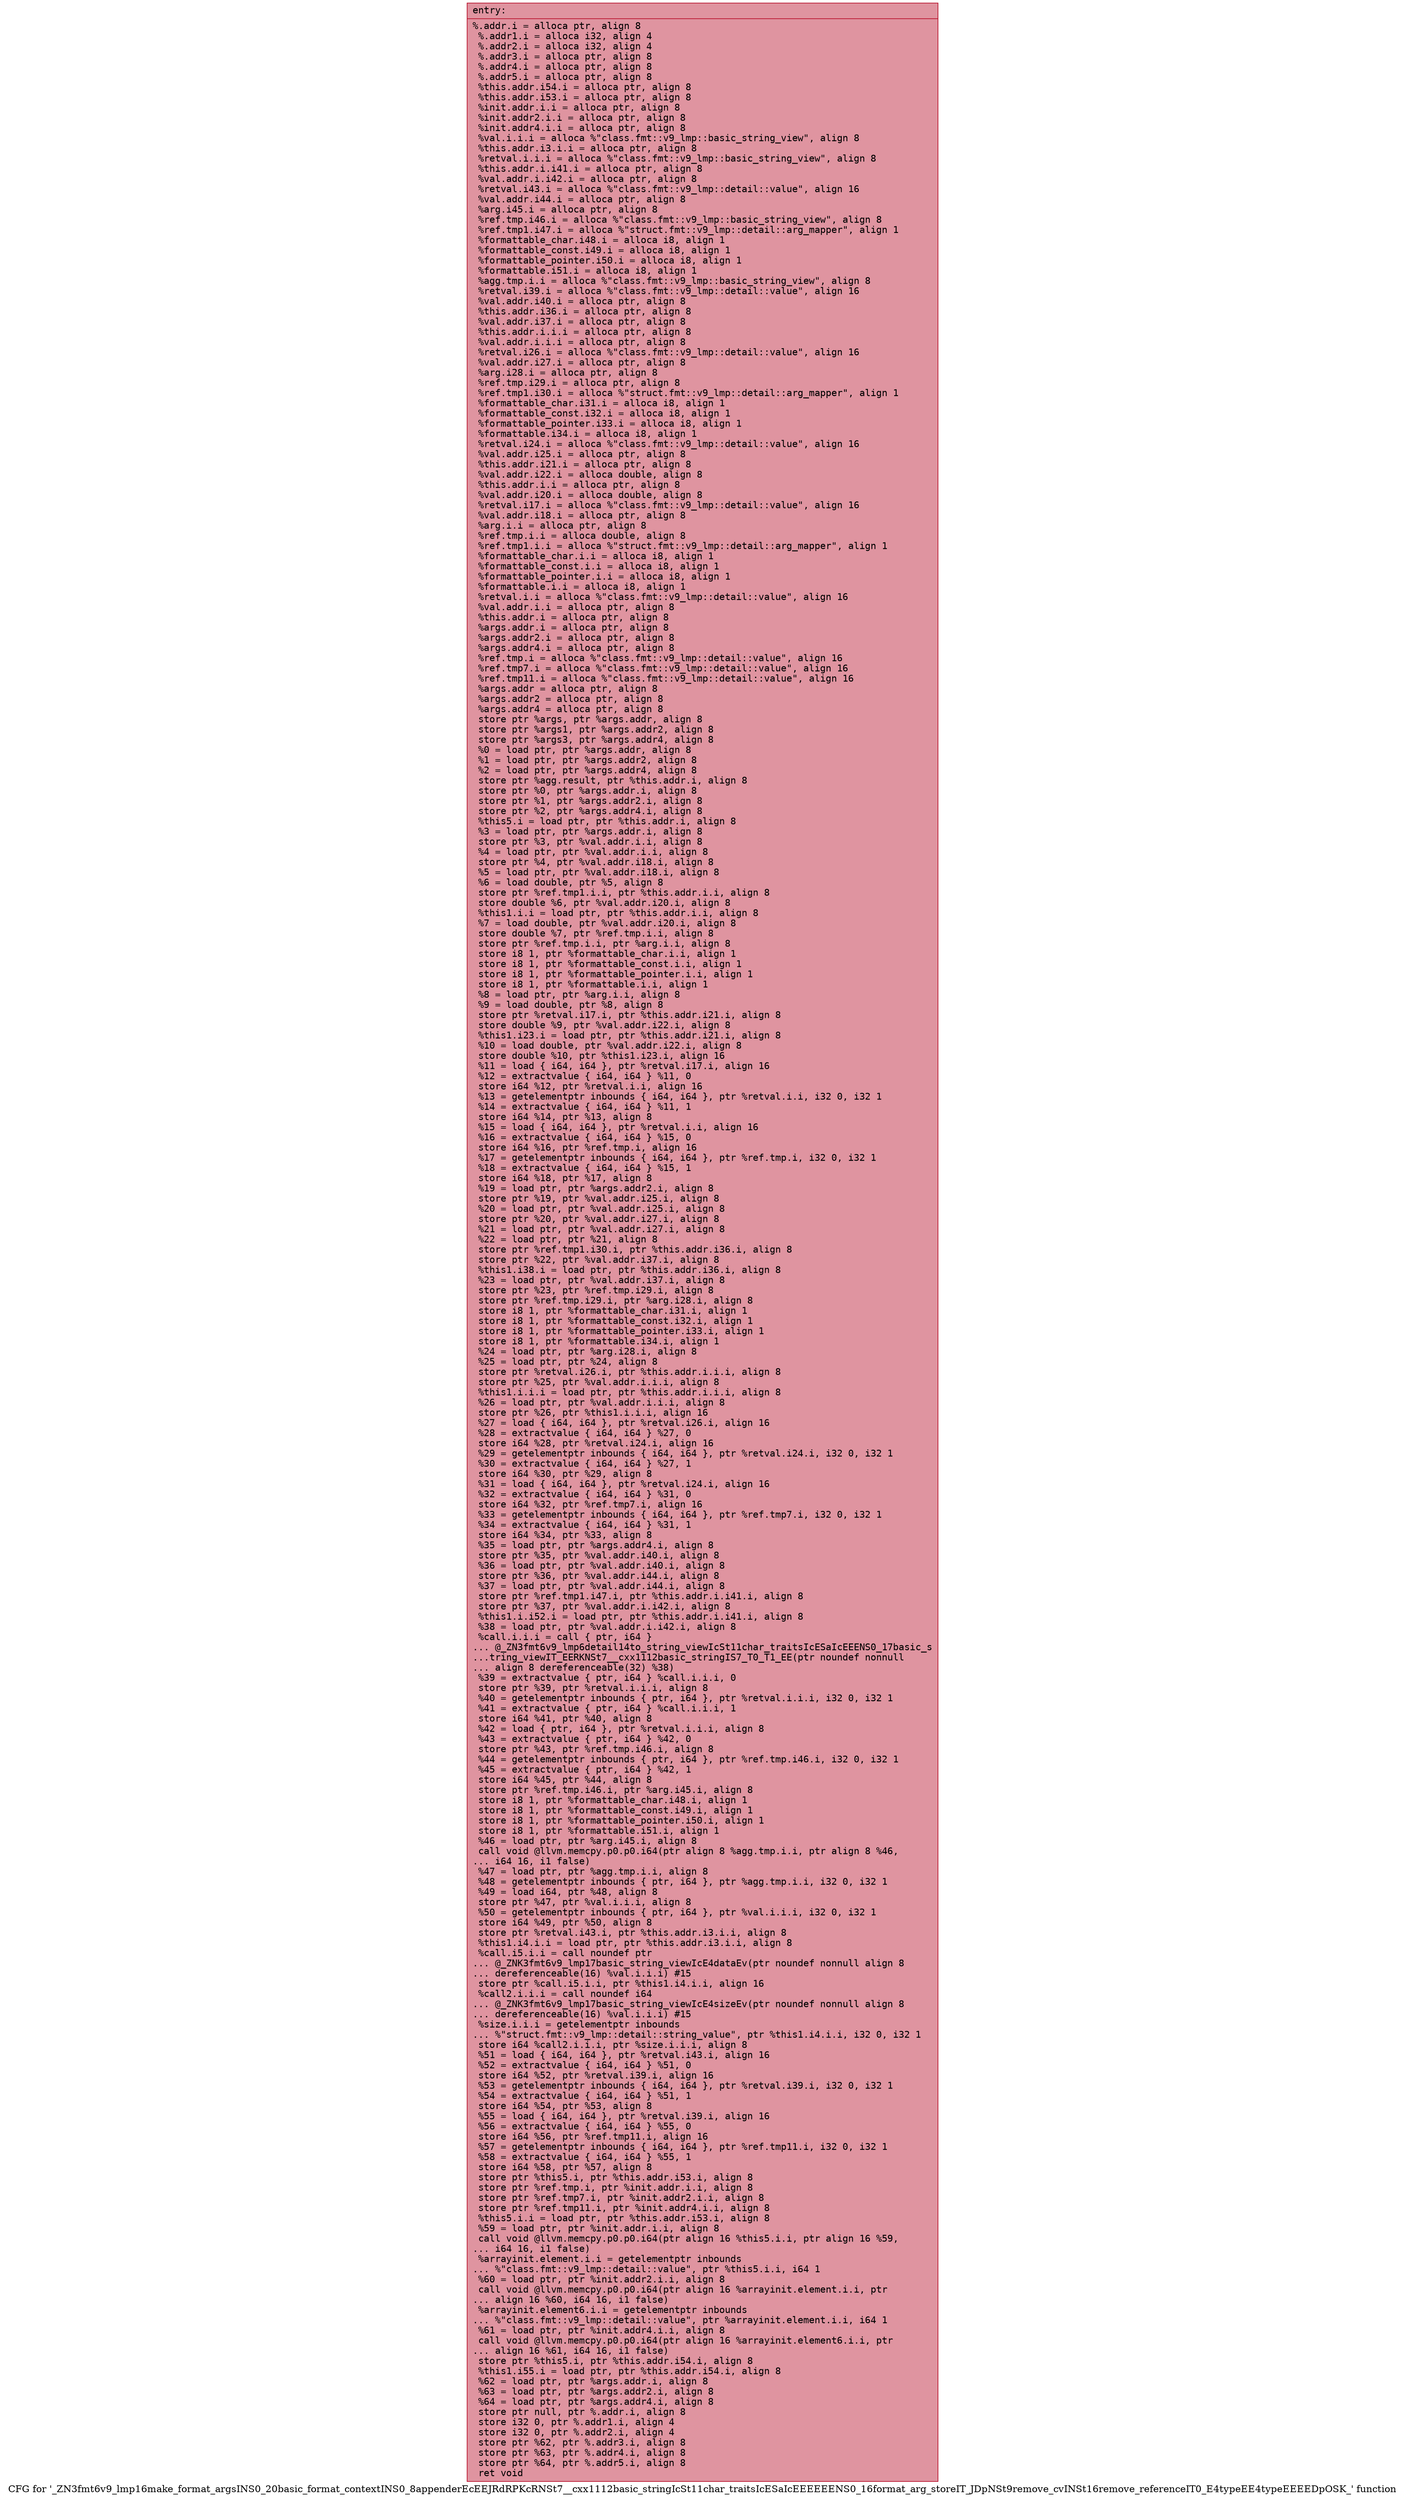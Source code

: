 digraph "CFG for '_ZN3fmt6v9_lmp16make_format_argsINS0_20basic_format_contextINS0_8appenderEcEEJRdRPKcRNSt7__cxx1112basic_stringIcSt11char_traitsIcESaIcEEEEEENS0_16format_arg_storeIT_JDpNSt9remove_cvINSt16remove_referenceIT0_E4typeEE4typeEEEEDpOSK_' function" {
	label="CFG for '_ZN3fmt6v9_lmp16make_format_argsINS0_20basic_format_contextINS0_8appenderEcEEJRdRPKcRNSt7__cxx1112basic_stringIcSt11char_traitsIcESaIcEEEEEENS0_16format_arg_storeIT_JDpNSt9remove_cvINSt16remove_referenceIT0_E4typeEE4typeEEEEDpOSK_' function";

	Node0x55aea93101b0 [shape=record,color="#b70d28ff", style=filled, fillcolor="#b70d2870" fontname="Courier",label="{entry:\l|  %.addr.i = alloca ptr, align 8\l  %.addr1.i = alloca i32, align 4\l  %.addr2.i = alloca i32, align 4\l  %.addr3.i = alloca ptr, align 8\l  %.addr4.i = alloca ptr, align 8\l  %.addr5.i = alloca ptr, align 8\l  %this.addr.i54.i = alloca ptr, align 8\l  %this.addr.i53.i = alloca ptr, align 8\l  %init.addr.i.i = alloca ptr, align 8\l  %init.addr2.i.i = alloca ptr, align 8\l  %init.addr4.i.i = alloca ptr, align 8\l  %val.i.i.i = alloca %\"class.fmt::v9_lmp::basic_string_view\", align 8\l  %this.addr.i3.i.i = alloca ptr, align 8\l  %retval.i.i.i = alloca %\"class.fmt::v9_lmp::basic_string_view\", align 8\l  %this.addr.i.i41.i = alloca ptr, align 8\l  %val.addr.i.i42.i = alloca ptr, align 8\l  %retval.i43.i = alloca %\"class.fmt::v9_lmp::detail::value\", align 16\l  %val.addr.i44.i = alloca ptr, align 8\l  %arg.i45.i = alloca ptr, align 8\l  %ref.tmp.i46.i = alloca %\"class.fmt::v9_lmp::basic_string_view\", align 8\l  %ref.tmp1.i47.i = alloca %\"struct.fmt::v9_lmp::detail::arg_mapper\", align 1\l  %formattable_char.i48.i = alloca i8, align 1\l  %formattable_const.i49.i = alloca i8, align 1\l  %formattable_pointer.i50.i = alloca i8, align 1\l  %formattable.i51.i = alloca i8, align 1\l  %agg.tmp.i.i = alloca %\"class.fmt::v9_lmp::basic_string_view\", align 8\l  %retval.i39.i = alloca %\"class.fmt::v9_lmp::detail::value\", align 16\l  %val.addr.i40.i = alloca ptr, align 8\l  %this.addr.i36.i = alloca ptr, align 8\l  %val.addr.i37.i = alloca ptr, align 8\l  %this.addr.i.i.i = alloca ptr, align 8\l  %val.addr.i.i.i = alloca ptr, align 8\l  %retval.i26.i = alloca %\"class.fmt::v9_lmp::detail::value\", align 16\l  %val.addr.i27.i = alloca ptr, align 8\l  %arg.i28.i = alloca ptr, align 8\l  %ref.tmp.i29.i = alloca ptr, align 8\l  %ref.tmp1.i30.i = alloca %\"struct.fmt::v9_lmp::detail::arg_mapper\", align 1\l  %formattable_char.i31.i = alloca i8, align 1\l  %formattable_const.i32.i = alloca i8, align 1\l  %formattable_pointer.i33.i = alloca i8, align 1\l  %formattable.i34.i = alloca i8, align 1\l  %retval.i24.i = alloca %\"class.fmt::v9_lmp::detail::value\", align 16\l  %val.addr.i25.i = alloca ptr, align 8\l  %this.addr.i21.i = alloca ptr, align 8\l  %val.addr.i22.i = alloca double, align 8\l  %this.addr.i.i = alloca ptr, align 8\l  %val.addr.i20.i = alloca double, align 8\l  %retval.i17.i = alloca %\"class.fmt::v9_lmp::detail::value\", align 16\l  %val.addr.i18.i = alloca ptr, align 8\l  %arg.i.i = alloca ptr, align 8\l  %ref.tmp.i.i = alloca double, align 8\l  %ref.tmp1.i.i = alloca %\"struct.fmt::v9_lmp::detail::arg_mapper\", align 1\l  %formattable_char.i.i = alloca i8, align 1\l  %formattable_const.i.i = alloca i8, align 1\l  %formattable_pointer.i.i = alloca i8, align 1\l  %formattable.i.i = alloca i8, align 1\l  %retval.i.i = alloca %\"class.fmt::v9_lmp::detail::value\", align 16\l  %val.addr.i.i = alloca ptr, align 8\l  %this.addr.i = alloca ptr, align 8\l  %args.addr.i = alloca ptr, align 8\l  %args.addr2.i = alloca ptr, align 8\l  %args.addr4.i = alloca ptr, align 8\l  %ref.tmp.i = alloca %\"class.fmt::v9_lmp::detail::value\", align 16\l  %ref.tmp7.i = alloca %\"class.fmt::v9_lmp::detail::value\", align 16\l  %ref.tmp11.i = alloca %\"class.fmt::v9_lmp::detail::value\", align 16\l  %args.addr = alloca ptr, align 8\l  %args.addr2 = alloca ptr, align 8\l  %args.addr4 = alloca ptr, align 8\l  store ptr %args, ptr %args.addr, align 8\l  store ptr %args1, ptr %args.addr2, align 8\l  store ptr %args3, ptr %args.addr4, align 8\l  %0 = load ptr, ptr %args.addr, align 8\l  %1 = load ptr, ptr %args.addr2, align 8\l  %2 = load ptr, ptr %args.addr4, align 8\l  store ptr %agg.result, ptr %this.addr.i, align 8\l  store ptr %0, ptr %args.addr.i, align 8\l  store ptr %1, ptr %args.addr2.i, align 8\l  store ptr %2, ptr %args.addr4.i, align 8\l  %this5.i = load ptr, ptr %this.addr.i, align 8\l  %3 = load ptr, ptr %args.addr.i, align 8\l  store ptr %3, ptr %val.addr.i.i, align 8\l  %4 = load ptr, ptr %val.addr.i.i, align 8\l  store ptr %4, ptr %val.addr.i18.i, align 8\l  %5 = load ptr, ptr %val.addr.i18.i, align 8\l  %6 = load double, ptr %5, align 8\l  store ptr %ref.tmp1.i.i, ptr %this.addr.i.i, align 8\l  store double %6, ptr %val.addr.i20.i, align 8\l  %this1.i.i = load ptr, ptr %this.addr.i.i, align 8\l  %7 = load double, ptr %val.addr.i20.i, align 8\l  store double %7, ptr %ref.tmp.i.i, align 8\l  store ptr %ref.tmp.i.i, ptr %arg.i.i, align 8\l  store i8 1, ptr %formattable_char.i.i, align 1\l  store i8 1, ptr %formattable_const.i.i, align 1\l  store i8 1, ptr %formattable_pointer.i.i, align 1\l  store i8 1, ptr %formattable.i.i, align 1\l  %8 = load ptr, ptr %arg.i.i, align 8\l  %9 = load double, ptr %8, align 8\l  store ptr %retval.i17.i, ptr %this.addr.i21.i, align 8\l  store double %9, ptr %val.addr.i22.i, align 8\l  %this1.i23.i = load ptr, ptr %this.addr.i21.i, align 8\l  %10 = load double, ptr %val.addr.i22.i, align 8\l  store double %10, ptr %this1.i23.i, align 16\l  %11 = load \{ i64, i64 \}, ptr %retval.i17.i, align 16\l  %12 = extractvalue \{ i64, i64 \} %11, 0\l  store i64 %12, ptr %retval.i.i, align 16\l  %13 = getelementptr inbounds \{ i64, i64 \}, ptr %retval.i.i, i32 0, i32 1\l  %14 = extractvalue \{ i64, i64 \} %11, 1\l  store i64 %14, ptr %13, align 8\l  %15 = load \{ i64, i64 \}, ptr %retval.i.i, align 16\l  %16 = extractvalue \{ i64, i64 \} %15, 0\l  store i64 %16, ptr %ref.tmp.i, align 16\l  %17 = getelementptr inbounds \{ i64, i64 \}, ptr %ref.tmp.i, i32 0, i32 1\l  %18 = extractvalue \{ i64, i64 \} %15, 1\l  store i64 %18, ptr %17, align 8\l  %19 = load ptr, ptr %args.addr2.i, align 8\l  store ptr %19, ptr %val.addr.i25.i, align 8\l  %20 = load ptr, ptr %val.addr.i25.i, align 8\l  store ptr %20, ptr %val.addr.i27.i, align 8\l  %21 = load ptr, ptr %val.addr.i27.i, align 8\l  %22 = load ptr, ptr %21, align 8\l  store ptr %ref.tmp1.i30.i, ptr %this.addr.i36.i, align 8\l  store ptr %22, ptr %val.addr.i37.i, align 8\l  %this1.i38.i = load ptr, ptr %this.addr.i36.i, align 8\l  %23 = load ptr, ptr %val.addr.i37.i, align 8\l  store ptr %23, ptr %ref.tmp.i29.i, align 8\l  store ptr %ref.tmp.i29.i, ptr %arg.i28.i, align 8\l  store i8 1, ptr %formattable_char.i31.i, align 1\l  store i8 1, ptr %formattable_const.i32.i, align 1\l  store i8 1, ptr %formattable_pointer.i33.i, align 1\l  store i8 1, ptr %formattable.i34.i, align 1\l  %24 = load ptr, ptr %arg.i28.i, align 8\l  %25 = load ptr, ptr %24, align 8\l  store ptr %retval.i26.i, ptr %this.addr.i.i.i, align 8\l  store ptr %25, ptr %val.addr.i.i.i, align 8\l  %this1.i.i.i = load ptr, ptr %this.addr.i.i.i, align 8\l  %26 = load ptr, ptr %val.addr.i.i.i, align 8\l  store ptr %26, ptr %this1.i.i.i, align 16\l  %27 = load \{ i64, i64 \}, ptr %retval.i26.i, align 16\l  %28 = extractvalue \{ i64, i64 \} %27, 0\l  store i64 %28, ptr %retval.i24.i, align 16\l  %29 = getelementptr inbounds \{ i64, i64 \}, ptr %retval.i24.i, i32 0, i32 1\l  %30 = extractvalue \{ i64, i64 \} %27, 1\l  store i64 %30, ptr %29, align 8\l  %31 = load \{ i64, i64 \}, ptr %retval.i24.i, align 16\l  %32 = extractvalue \{ i64, i64 \} %31, 0\l  store i64 %32, ptr %ref.tmp7.i, align 16\l  %33 = getelementptr inbounds \{ i64, i64 \}, ptr %ref.tmp7.i, i32 0, i32 1\l  %34 = extractvalue \{ i64, i64 \} %31, 1\l  store i64 %34, ptr %33, align 8\l  %35 = load ptr, ptr %args.addr4.i, align 8\l  store ptr %35, ptr %val.addr.i40.i, align 8\l  %36 = load ptr, ptr %val.addr.i40.i, align 8\l  store ptr %36, ptr %val.addr.i44.i, align 8\l  %37 = load ptr, ptr %val.addr.i44.i, align 8\l  store ptr %ref.tmp1.i47.i, ptr %this.addr.i.i41.i, align 8\l  store ptr %37, ptr %val.addr.i.i42.i, align 8\l  %this1.i.i52.i = load ptr, ptr %this.addr.i.i41.i, align 8\l  %38 = load ptr, ptr %val.addr.i.i42.i, align 8\l  %call.i.i.i = call \{ ptr, i64 \}\l... @_ZN3fmt6v9_lmp6detail14to_string_viewIcSt11char_traitsIcESaIcEEENS0_17basic_s\l...tring_viewIT_EERKNSt7__cxx1112basic_stringIS7_T0_T1_EE(ptr noundef nonnull\l... align 8 dereferenceable(32) %38)\l  %39 = extractvalue \{ ptr, i64 \} %call.i.i.i, 0\l  store ptr %39, ptr %retval.i.i.i, align 8\l  %40 = getelementptr inbounds \{ ptr, i64 \}, ptr %retval.i.i.i, i32 0, i32 1\l  %41 = extractvalue \{ ptr, i64 \} %call.i.i.i, 1\l  store i64 %41, ptr %40, align 8\l  %42 = load \{ ptr, i64 \}, ptr %retval.i.i.i, align 8\l  %43 = extractvalue \{ ptr, i64 \} %42, 0\l  store ptr %43, ptr %ref.tmp.i46.i, align 8\l  %44 = getelementptr inbounds \{ ptr, i64 \}, ptr %ref.tmp.i46.i, i32 0, i32 1\l  %45 = extractvalue \{ ptr, i64 \} %42, 1\l  store i64 %45, ptr %44, align 8\l  store ptr %ref.tmp.i46.i, ptr %arg.i45.i, align 8\l  store i8 1, ptr %formattable_char.i48.i, align 1\l  store i8 1, ptr %formattable_const.i49.i, align 1\l  store i8 1, ptr %formattable_pointer.i50.i, align 1\l  store i8 1, ptr %formattable.i51.i, align 1\l  %46 = load ptr, ptr %arg.i45.i, align 8\l  call void @llvm.memcpy.p0.p0.i64(ptr align 8 %agg.tmp.i.i, ptr align 8 %46,\l... i64 16, i1 false)\l  %47 = load ptr, ptr %agg.tmp.i.i, align 8\l  %48 = getelementptr inbounds \{ ptr, i64 \}, ptr %agg.tmp.i.i, i32 0, i32 1\l  %49 = load i64, ptr %48, align 8\l  store ptr %47, ptr %val.i.i.i, align 8\l  %50 = getelementptr inbounds \{ ptr, i64 \}, ptr %val.i.i.i, i32 0, i32 1\l  store i64 %49, ptr %50, align 8\l  store ptr %retval.i43.i, ptr %this.addr.i3.i.i, align 8\l  %this1.i4.i.i = load ptr, ptr %this.addr.i3.i.i, align 8\l  %call.i5.i.i = call noundef ptr\l... @_ZNK3fmt6v9_lmp17basic_string_viewIcE4dataEv(ptr noundef nonnull align 8\l... dereferenceable(16) %val.i.i.i) #15\l  store ptr %call.i5.i.i, ptr %this1.i4.i.i, align 16\l  %call2.i.i.i = call noundef i64\l... @_ZNK3fmt6v9_lmp17basic_string_viewIcE4sizeEv(ptr noundef nonnull align 8\l... dereferenceable(16) %val.i.i.i) #15\l  %size.i.i.i = getelementptr inbounds\l... %\"struct.fmt::v9_lmp::detail::string_value\", ptr %this1.i4.i.i, i32 0, i32 1\l  store i64 %call2.i.i.i, ptr %size.i.i.i, align 8\l  %51 = load \{ i64, i64 \}, ptr %retval.i43.i, align 16\l  %52 = extractvalue \{ i64, i64 \} %51, 0\l  store i64 %52, ptr %retval.i39.i, align 16\l  %53 = getelementptr inbounds \{ i64, i64 \}, ptr %retval.i39.i, i32 0, i32 1\l  %54 = extractvalue \{ i64, i64 \} %51, 1\l  store i64 %54, ptr %53, align 8\l  %55 = load \{ i64, i64 \}, ptr %retval.i39.i, align 16\l  %56 = extractvalue \{ i64, i64 \} %55, 0\l  store i64 %56, ptr %ref.tmp11.i, align 16\l  %57 = getelementptr inbounds \{ i64, i64 \}, ptr %ref.tmp11.i, i32 0, i32 1\l  %58 = extractvalue \{ i64, i64 \} %55, 1\l  store i64 %58, ptr %57, align 8\l  store ptr %this5.i, ptr %this.addr.i53.i, align 8\l  store ptr %ref.tmp.i, ptr %init.addr.i.i, align 8\l  store ptr %ref.tmp7.i, ptr %init.addr2.i.i, align 8\l  store ptr %ref.tmp11.i, ptr %init.addr4.i.i, align 8\l  %this5.i.i = load ptr, ptr %this.addr.i53.i, align 8\l  %59 = load ptr, ptr %init.addr.i.i, align 8\l  call void @llvm.memcpy.p0.p0.i64(ptr align 16 %this5.i.i, ptr align 16 %59,\l... i64 16, i1 false)\l  %arrayinit.element.i.i = getelementptr inbounds\l... %\"class.fmt::v9_lmp::detail::value\", ptr %this5.i.i, i64 1\l  %60 = load ptr, ptr %init.addr2.i.i, align 8\l  call void @llvm.memcpy.p0.p0.i64(ptr align 16 %arrayinit.element.i.i, ptr\l... align 16 %60, i64 16, i1 false)\l  %arrayinit.element6.i.i = getelementptr inbounds\l... %\"class.fmt::v9_lmp::detail::value\", ptr %arrayinit.element.i.i, i64 1\l  %61 = load ptr, ptr %init.addr4.i.i, align 8\l  call void @llvm.memcpy.p0.p0.i64(ptr align 16 %arrayinit.element6.i.i, ptr\l... align 16 %61, i64 16, i1 false)\l  store ptr %this5.i, ptr %this.addr.i54.i, align 8\l  %this1.i55.i = load ptr, ptr %this.addr.i54.i, align 8\l  %62 = load ptr, ptr %args.addr.i, align 8\l  %63 = load ptr, ptr %args.addr2.i, align 8\l  %64 = load ptr, ptr %args.addr4.i, align 8\l  store ptr null, ptr %.addr.i, align 8\l  store i32 0, ptr %.addr1.i, align 4\l  store i32 0, ptr %.addr2.i, align 4\l  store ptr %62, ptr %.addr3.i, align 8\l  store ptr %63, ptr %.addr4.i, align 8\l  store ptr %64, ptr %.addr5.i, align 8\l  ret void\l}"];
}
